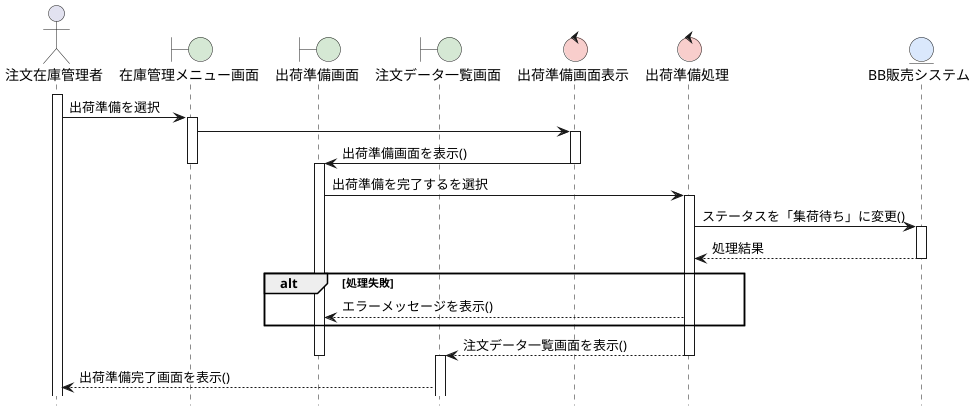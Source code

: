 @startuml .

hide footbox
skinparam BoundaryBackgroundColor #D5E8D4
skinparam ControlBackgroundColor #F8CECC
skinparam EntityBackgroundColor #DAE8FC

actor 注文在庫管理者 as Admin
boundary 在庫管理メニュー画面 as Menu
boundary 出荷準備画面 as Sending
boundary 注文データ一覧画面 as List
control 出荷準備画面表示 as Display
control 出荷準備処理 as Process
entity BB販売システム as System
' database 注文データテーブル as OrderDB?

activate Admin
Admin -> Menu: 出荷準備を選択

activate Menu
Menu -> Display

activate Display
Display -> Sending: 出荷準備画面を表示()
deactivate Menu
deactivate Display

activate Sending
Sending -> Process: 出荷準備を完了するを選択

activate Process
Process -> System: ステータスを「集荷待ち」に変更()

activate System
System --> Process: 処理結果
deactivate System

alt 処理失敗
    Process --> Sending: エラーメッセージを表示()
end

Process --> List: 注文データ一覧画面を表示()
deactivate Process

activate List
deactivate Sending
List --> Admin: 出荷準備完了画面を表示()

@enduml